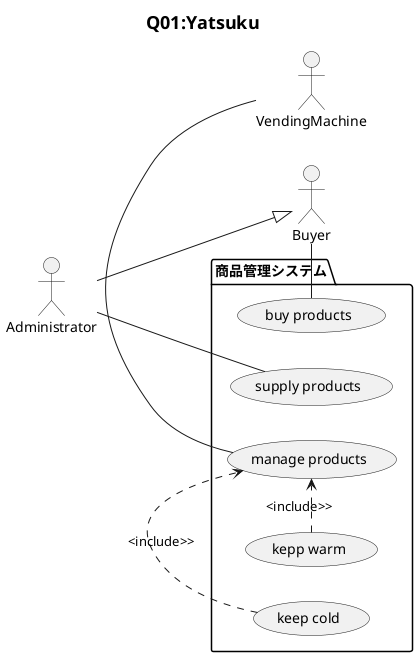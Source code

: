 @startuml Q01.png

title <size:18>Q01:Yatsuku</size>

actor Buyer as user
actor Administrator as admin
actor VendingMachine as vendingmachine
user <|-up- admin

left to right direction

package "商品管理システム" {
	usecase (buy products) as buyCase
	usecase (supply products) as supplyCase
	usecase (manage products) as merchandisecontrolCase
	usecase (kepp warm) as keepwarm
	usecase (keep cold) as keepcold

	user -ri- buyCase
	admin -ri- supplyCase
	vendingmachine -le- merchandisecontrolCase

	merchandisecontrolCase <.le. keepwarm : <include>>
	merchandisecontrolCase <.le. keepcold : <include>>
}
@enduml
